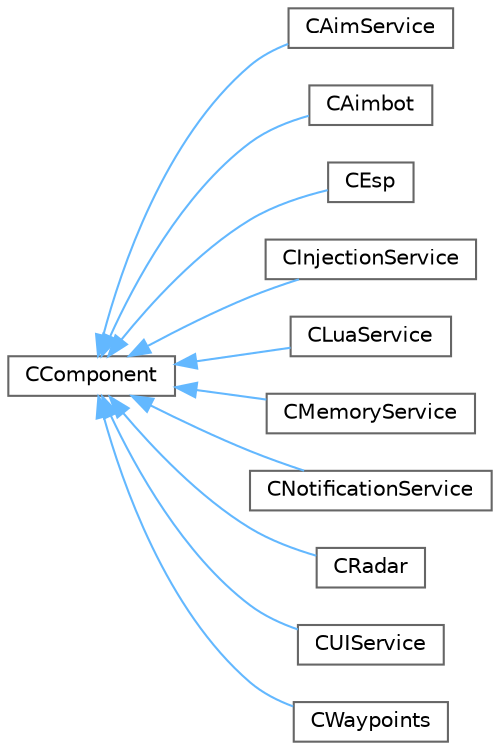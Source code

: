 digraph "Graphical Class Hierarchy"
{
 // LATEX_PDF_SIZE
  bgcolor="transparent";
  edge [fontname=Helvetica,fontsize=10,labelfontname=Helvetica,labelfontsize=10];
  node [fontname=Helvetica,fontsize=10,shape=box,height=0.2,width=0.4];
  rankdir="LR";
  Node0 [id="Node000000",label="CComponent",height=0.2,width=0.4,color="grey40", fillcolor="white", style="filled",URL="$d4/da1/classCComponent.html",tooltip=" "];
  Node0 -> Node1 [id="edge1_Node000000_Node000001",dir="back",color="steelblue1",style="solid",tooltip=" "];
  Node1 [id="Node000001",label="CAimService",height=0.2,width=0.4,color="grey40", fillcolor="white", style="filled",URL="$d9/de9/classCAimService.html",tooltip=" "];
  Node0 -> Node2 [id="edge2_Node000000_Node000002",dir="back",color="steelblue1",style="solid",tooltip=" "];
  Node2 [id="Node000002",label="CAimbot",height=0.2,width=0.4,color="grey40", fillcolor="white", style="filled",URL="$da/df7/classCAimbot.html",tooltip=" "];
  Node0 -> Node3 [id="edge3_Node000000_Node000003",dir="back",color="steelblue1",style="solid",tooltip=" "];
  Node3 [id="Node000003",label="CEsp",height=0.2,width=0.4,color="grey40", fillcolor="white", style="filled",URL="$dd/db7/classCEsp.html",tooltip=" "];
  Node0 -> Node4 [id="edge4_Node000000_Node000004",dir="back",color="steelblue1",style="solid",tooltip=" "];
  Node4 [id="Node000004",label="CInjectionService",height=0.2,width=0.4,color="grey40", fillcolor="white", style="filled",URL="$d0/d3f/classCInjectionService.html",tooltip=" "];
  Node0 -> Node5 [id="edge5_Node000000_Node000005",dir="back",color="steelblue1",style="solid",tooltip=" "];
  Node5 [id="Node000005",label="CLuaService",height=0.2,width=0.4,color="grey40", fillcolor="white", style="filled",URL="$d7/d5e/classCLuaService.html",tooltip=" "];
  Node0 -> Node6 [id="edge6_Node000000_Node000006",dir="back",color="steelblue1",style="solid",tooltip=" "];
  Node6 [id="Node000006",label="CMemoryService",height=0.2,width=0.4,color="grey40", fillcolor="white", style="filled",URL="$d6/d45/classCMemoryService.html",tooltip=" "];
  Node0 -> Node7 [id="edge7_Node000000_Node000007",dir="back",color="steelblue1",style="solid",tooltip=" "];
  Node7 [id="Node000007",label="CNotificationService",height=0.2,width=0.4,color="grey40", fillcolor="white", style="filled",URL="$d9/da7/classCNotificationService.html",tooltip=" "];
  Node0 -> Node8 [id="edge8_Node000000_Node000008",dir="back",color="steelblue1",style="solid",tooltip=" "];
  Node8 [id="Node000008",label="CRadar",height=0.2,width=0.4,color="grey40", fillcolor="white", style="filled",URL="$d4/d8e/classCRadar.html",tooltip=" "];
  Node0 -> Node9 [id="edge9_Node000000_Node000009",dir="back",color="steelblue1",style="solid",tooltip=" "];
  Node9 [id="Node000009",label="CUIService",height=0.2,width=0.4,color="grey40", fillcolor="white", style="filled",URL="$d8/de4/classCUIService.html",tooltip=" "];
  Node0 -> Node10 [id="edge10_Node000000_Node000010",dir="back",color="steelblue1",style="solid",tooltip=" "];
  Node10 [id="Node000010",label="CWaypoints",height=0.2,width=0.4,color="grey40", fillcolor="white", style="filled",URL="$d4/d9f/classCWaypoints.html",tooltip=" "];
}
